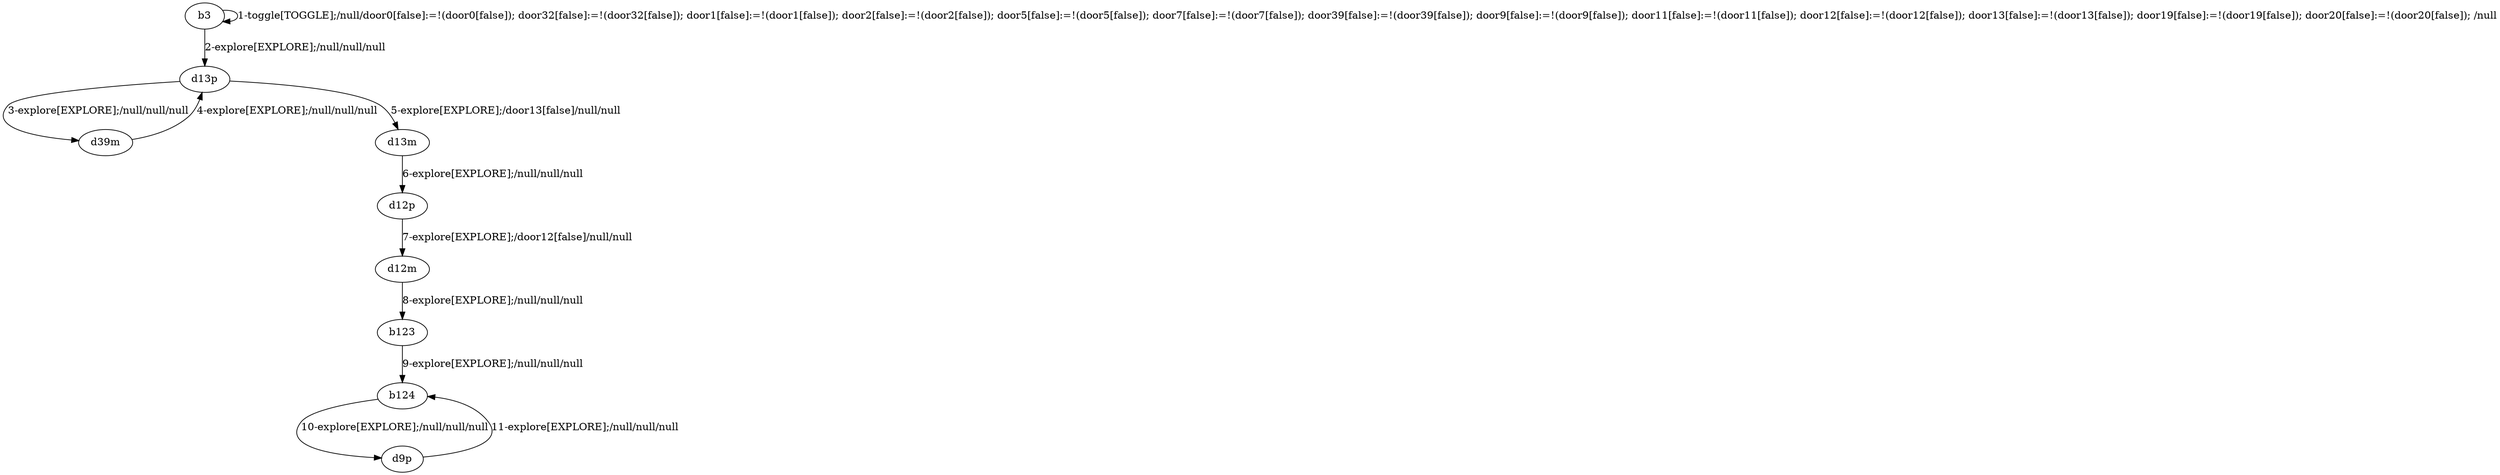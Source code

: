# Total number of goals covered by this test: 1
# d9p --> b124

digraph g {
"b3" -> "b3" [label = "1-toggle[TOGGLE];/null/door0[false]:=!(door0[false]); door32[false]:=!(door32[false]); door1[false]:=!(door1[false]); door2[false]:=!(door2[false]); door5[false]:=!(door5[false]); door7[false]:=!(door7[false]); door39[false]:=!(door39[false]); door9[false]:=!(door9[false]); door11[false]:=!(door11[false]); door12[false]:=!(door12[false]); door13[false]:=!(door13[false]); door19[false]:=!(door19[false]); door20[false]:=!(door20[false]); /null"];
"b3" -> "d13p" [label = "2-explore[EXPLORE];/null/null/null"];
"d13p" -> "d39m" [label = "3-explore[EXPLORE];/null/null/null"];
"d39m" -> "d13p" [label = "4-explore[EXPLORE];/null/null/null"];
"d13p" -> "d13m" [label = "5-explore[EXPLORE];/door13[false]/null/null"];
"d13m" -> "d12p" [label = "6-explore[EXPLORE];/null/null/null"];
"d12p" -> "d12m" [label = "7-explore[EXPLORE];/door12[false]/null/null"];
"d12m" -> "b123" [label = "8-explore[EXPLORE];/null/null/null"];
"b123" -> "b124" [label = "9-explore[EXPLORE];/null/null/null"];
"b124" -> "d9p" [label = "10-explore[EXPLORE];/null/null/null"];
"d9p" -> "b124" [label = "11-explore[EXPLORE];/null/null/null"];
}
